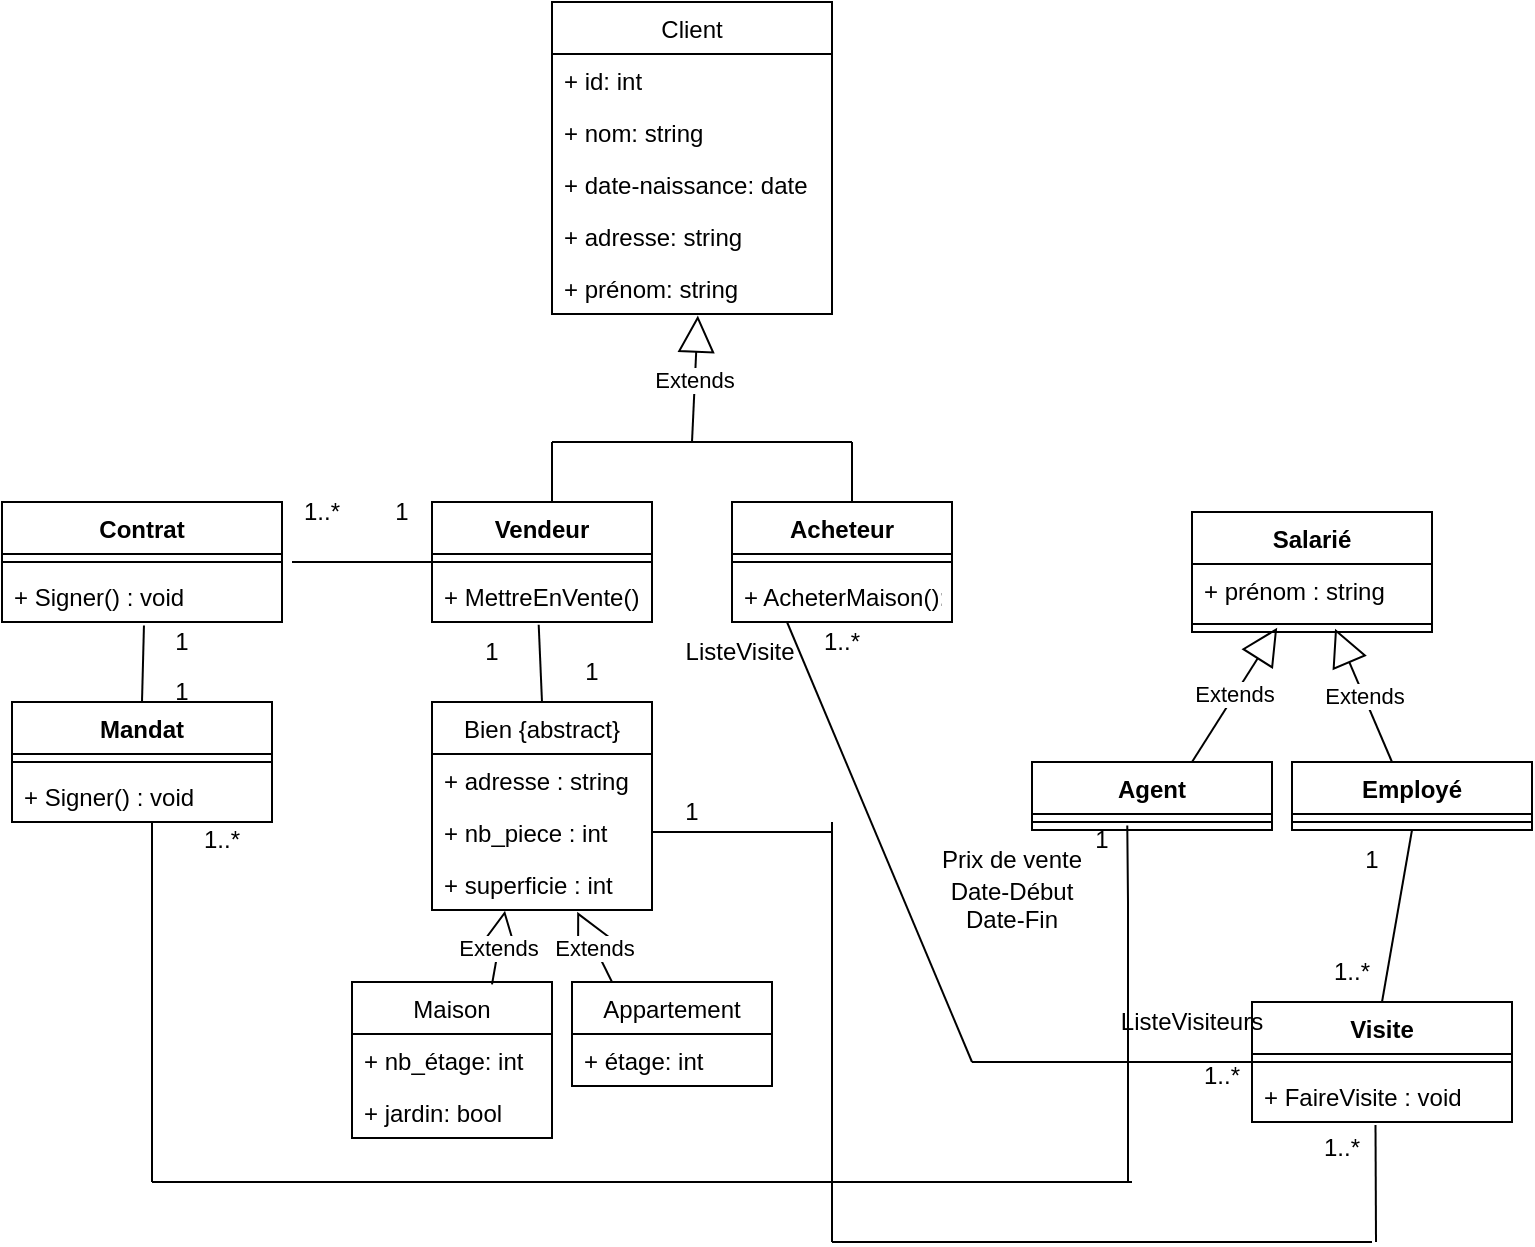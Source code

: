 <mxfile version="20.3.0" type="device"><diagram id="uWt1zZZj_O50137ibdoh" name="Page-1"><mxGraphModel dx="754" dy="570" grid="1" gridSize="10" guides="1" tooltips="1" connect="1" arrows="1" fold="1" page="1" pageScale="1" pageWidth="827" pageHeight="1169" math="0" shadow="0"><root><mxCell id="0"/><mxCell id="1" parent="0"/><mxCell id="47hD9W8ysbI3RkLxD7LJ-1" value="Client" style="swimlane;fontStyle=0;childLayout=stackLayout;horizontal=1;startSize=26;fillColor=none;horizontalStack=0;resizeParent=1;resizeParentMax=0;resizeLast=0;collapsible=1;marginBottom=0;" vertex="1" parent="1"><mxGeometry x="330" y="260" width="140" height="156" as="geometry"><mxRectangle x="330" y="260" width="70" height="30" as="alternateBounds"/></mxGeometry></mxCell><mxCell id="47hD9W8ysbI3RkLxD7LJ-2" value="+ id: int" style="text;strokeColor=none;fillColor=none;align=left;verticalAlign=top;spacingLeft=4;spacingRight=4;overflow=hidden;rotatable=0;points=[[0,0.5],[1,0.5]];portConstraint=eastwest;" vertex="1" parent="47hD9W8ysbI3RkLxD7LJ-1"><mxGeometry y="26" width="140" height="26" as="geometry"/></mxCell><mxCell id="47hD9W8ysbI3RkLxD7LJ-3" value="+ nom: string" style="text;strokeColor=none;fillColor=none;align=left;verticalAlign=top;spacingLeft=4;spacingRight=4;overflow=hidden;rotatable=0;points=[[0,0.5],[1,0.5]];portConstraint=eastwest;" vertex="1" parent="47hD9W8ysbI3RkLxD7LJ-1"><mxGeometry y="52" width="140" height="26" as="geometry"/></mxCell><mxCell id="47hD9W8ysbI3RkLxD7LJ-5" value="+ date-naissance: date" style="text;strokeColor=none;fillColor=none;align=left;verticalAlign=top;spacingLeft=4;spacingRight=4;overflow=hidden;rotatable=0;points=[[0,0.5],[1,0.5]];portConstraint=eastwest;" vertex="1" parent="47hD9W8ysbI3RkLxD7LJ-1"><mxGeometry y="78" width="140" height="26" as="geometry"/></mxCell><mxCell id="47hD9W8ysbI3RkLxD7LJ-6" value="+ adresse: string" style="text;strokeColor=none;fillColor=none;align=left;verticalAlign=top;spacingLeft=4;spacingRight=4;overflow=hidden;rotatable=0;points=[[0,0.5],[1,0.5]];portConstraint=eastwest;" vertex="1" parent="47hD9W8ysbI3RkLxD7LJ-1"><mxGeometry y="104" width="140" height="26" as="geometry"/></mxCell><mxCell id="47hD9W8ysbI3RkLxD7LJ-4" value="+ prénom: string" style="text;strokeColor=none;fillColor=none;align=left;verticalAlign=top;spacingLeft=4;spacingRight=4;overflow=hidden;rotatable=0;points=[[0,0.5],[1,0.5]];portConstraint=eastwest;" vertex="1" parent="47hD9W8ysbI3RkLxD7LJ-1"><mxGeometry y="130" width="140" height="26" as="geometry"/></mxCell><mxCell id="47hD9W8ysbI3RkLxD7LJ-7" value="Extends" style="endArrow=block;endSize=16;endFill=0;html=1;rounded=0;entryX=0.521;entryY=1.03;entryDx=0;entryDy=0;entryPerimeter=0;" edge="1" parent="1" target="47hD9W8ysbI3RkLxD7LJ-4"><mxGeometry width="160" relative="1" as="geometry"><mxPoint x="400" y="480" as="sourcePoint"/><mxPoint x="490" y="390" as="targetPoint"/></mxGeometry></mxCell><mxCell id="47hD9W8ysbI3RkLxD7LJ-8" value="" style="endArrow=none;html=1;rounded=0;" edge="1" parent="1"><mxGeometry width="50" height="50" relative="1" as="geometry"><mxPoint x="330" y="480" as="sourcePoint"/><mxPoint x="480" y="480" as="targetPoint"/><Array as="points"><mxPoint x="400" y="480"/></Array></mxGeometry></mxCell><mxCell id="47hD9W8ysbI3RkLxD7LJ-9" value="" style="endArrow=none;html=1;rounded=0;" edge="1" parent="1"><mxGeometry width="50" height="50" relative="1" as="geometry"><mxPoint x="330" y="510" as="sourcePoint"/><mxPoint x="330" y="480" as="targetPoint"/></mxGeometry></mxCell><mxCell id="47hD9W8ysbI3RkLxD7LJ-10" value="" style="endArrow=none;html=1;rounded=0;" edge="1" parent="1"><mxGeometry width="50" height="50" relative="1" as="geometry"><mxPoint x="480" y="510" as="sourcePoint"/><mxPoint x="480" y="480" as="targetPoint"/></mxGeometry></mxCell><mxCell id="47hD9W8ysbI3RkLxD7LJ-19" value="Vendeur" style="swimlane;fontStyle=1;align=center;verticalAlign=top;childLayout=stackLayout;horizontal=1;startSize=26;horizontalStack=0;resizeParent=1;resizeParentMax=0;resizeLast=0;collapsible=1;marginBottom=0;" vertex="1" parent="1"><mxGeometry x="270" y="510" width="110" height="60" as="geometry"/></mxCell><mxCell id="47hD9W8ysbI3RkLxD7LJ-21" value="" style="line;strokeWidth=1;fillColor=none;align=left;verticalAlign=middle;spacingTop=-1;spacingLeft=3;spacingRight=3;rotatable=0;labelPosition=right;points=[];portConstraint=eastwest;strokeColor=inherit;" vertex="1" parent="47hD9W8ysbI3RkLxD7LJ-19"><mxGeometry y="26" width="110" height="8" as="geometry"/></mxCell><mxCell id="47hD9W8ysbI3RkLxD7LJ-22" value="+ MettreEnVente() : void" style="text;strokeColor=none;fillColor=none;align=left;verticalAlign=top;spacingLeft=4;spacingRight=4;overflow=hidden;rotatable=0;points=[[0,0.5],[1,0.5]];portConstraint=eastwest;" vertex="1" parent="47hD9W8ysbI3RkLxD7LJ-19"><mxGeometry y="34" width="110" height="26" as="geometry"/></mxCell><mxCell id="47hD9W8ysbI3RkLxD7LJ-23" value="Acheteur" style="swimlane;fontStyle=1;align=center;verticalAlign=top;childLayout=stackLayout;horizontal=1;startSize=26;horizontalStack=0;resizeParent=1;resizeParentMax=0;resizeLast=0;collapsible=1;marginBottom=0;" vertex="1" parent="1"><mxGeometry x="420" y="510" width="110" height="60" as="geometry"/></mxCell><mxCell id="47hD9W8ysbI3RkLxD7LJ-24" value="" style="line;strokeWidth=1;fillColor=none;align=left;verticalAlign=middle;spacingTop=-1;spacingLeft=3;spacingRight=3;rotatable=0;labelPosition=right;points=[];portConstraint=eastwest;strokeColor=inherit;" vertex="1" parent="47hD9W8ysbI3RkLxD7LJ-23"><mxGeometry y="26" width="110" height="8" as="geometry"/></mxCell><mxCell id="47hD9W8ysbI3RkLxD7LJ-25" value="+ AcheterMaison():void" style="text;strokeColor=none;fillColor=none;align=left;verticalAlign=top;spacingLeft=4;spacingRight=4;overflow=hidden;rotatable=0;points=[[0,0.5],[1,0.5]];portConstraint=eastwest;" vertex="1" parent="47hD9W8ysbI3RkLxD7LJ-23"><mxGeometry y="34" width="110" height="26" as="geometry"/></mxCell><mxCell id="47hD9W8ysbI3RkLxD7LJ-29" value="" style="endArrow=none;html=1;rounded=0;entryX=0.485;entryY=1.054;entryDx=0;entryDy=0;entryPerimeter=0;" edge="1" parent="1" target="47hD9W8ysbI3RkLxD7LJ-22"><mxGeometry width="50" height="50" relative="1" as="geometry"><mxPoint x="325" y="610" as="sourcePoint"/><mxPoint x="400" y="560" as="targetPoint"/></mxGeometry></mxCell><mxCell id="47hD9W8ysbI3RkLxD7LJ-30" value="Bien {abstract}" style="swimlane;fontStyle=0;childLayout=stackLayout;horizontal=1;startSize=26;fillColor=none;horizontalStack=0;resizeParent=1;resizeParentMax=0;resizeLast=0;collapsible=1;marginBottom=0;" vertex="1" parent="1"><mxGeometry x="270" y="610" width="110" height="104" as="geometry"/></mxCell><mxCell id="47hD9W8ysbI3RkLxD7LJ-31" value="+ adresse : string" style="text;strokeColor=none;fillColor=none;align=left;verticalAlign=top;spacingLeft=4;spacingRight=4;overflow=hidden;rotatable=0;points=[[0,0.5],[1,0.5]];portConstraint=eastwest;" vertex="1" parent="47hD9W8ysbI3RkLxD7LJ-30"><mxGeometry y="26" width="110" height="26" as="geometry"/></mxCell><mxCell id="47hD9W8ysbI3RkLxD7LJ-79" value="+ nb_piece : int" style="text;strokeColor=none;fillColor=none;align=left;verticalAlign=top;spacingLeft=4;spacingRight=4;overflow=hidden;rotatable=0;points=[[0,0.5],[1,0.5]];portConstraint=eastwest;" vertex="1" parent="47hD9W8ysbI3RkLxD7LJ-30"><mxGeometry y="52" width="110" height="26" as="geometry"/></mxCell><mxCell id="47hD9W8ysbI3RkLxD7LJ-32" value="+ superficie : int" style="text;strokeColor=none;fillColor=none;align=left;verticalAlign=top;spacingLeft=4;spacingRight=4;overflow=hidden;rotatable=0;points=[[0,0.5],[1,0.5]];portConstraint=eastwest;" vertex="1" parent="47hD9W8ysbI3RkLxD7LJ-30"><mxGeometry y="78" width="110" height="26" as="geometry"/></mxCell><mxCell id="47hD9W8ysbI3RkLxD7LJ-35" value="" style="endArrow=none;html=1;rounded=0;entryX=0;entryY=0.5;entryDx=0;entryDy=0;entryPerimeter=0;" edge="1" parent="1" target="47hD9W8ysbI3RkLxD7LJ-21"><mxGeometry width="50" height="50" relative="1" as="geometry"><mxPoint x="200" y="540" as="sourcePoint"/><mxPoint x="240" y="520" as="targetPoint"/></mxGeometry></mxCell><mxCell id="47hD9W8ysbI3RkLxD7LJ-40" value="Mandat" style="swimlane;fontStyle=1;align=center;verticalAlign=top;childLayout=stackLayout;horizontal=1;startSize=26;horizontalStack=0;resizeParent=1;resizeParentMax=0;resizeLast=0;collapsible=1;marginBottom=0;" vertex="1" parent="1"><mxGeometry x="60" y="610" width="130" height="60" as="geometry"/></mxCell><mxCell id="47hD9W8ysbI3RkLxD7LJ-42" value="" style="line;strokeWidth=1;fillColor=none;align=left;verticalAlign=middle;spacingTop=-1;spacingLeft=3;spacingRight=3;rotatable=0;labelPosition=right;points=[];portConstraint=eastwest;strokeColor=inherit;" vertex="1" parent="47hD9W8ysbI3RkLxD7LJ-40"><mxGeometry y="26" width="130" height="8" as="geometry"/></mxCell><mxCell id="47hD9W8ysbI3RkLxD7LJ-43" value="+ Signer() : void" style="text;strokeColor=none;fillColor=none;align=left;verticalAlign=top;spacingLeft=4;spacingRight=4;overflow=hidden;rotatable=0;points=[[0,0.5],[1,0.5]];portConstraint=eastwest;" vertex="1" parent="47hD9W8ysbI3RkLxD7LJ-40"><mxGeometry y="34" width="130" height="26" as="geometry"/></mxCell><mxCell id="47hD9W8ysbI3RkLxD7LJ-44" value="Extends" style="endArrow=block;endSize=16;endFill=0;html=1;rounded=0;entryX=0.332;entryY=1.015;entryDx=0;entryDy=0;entryPerimeter=0;" edge="1" parent="1" target="47hD9W8ysbI3RkLxD7LJ-32"><mxGeometry width="160" relative="1" as="geometry"><mxPoint x="300" y="751.22" as="sourcePoint"/><mxPoint x="302.94" y="688" as="targetPoint"/></mxGeometry></mxCell><mxCell id="47hD9W8ysbI3RkLxD7LJ-45" value="Extends" style="endArrow=block;endSize=16;endFill=0;html=1;rounded=0;entryX=0.66;entryY=1.036;entryDx=0;entryDy=0;entryPerimeter=0;" edge="1" parent="1" target="47hD9W8ysbI3RkLxD7LJ-32"><mxGeometry width="160" relative="1" as="geometry"><mxPoint x="360" y="750" as="sourcePoint"/><mxPoint x="352.94" y="700" as="targetPoint"/></mxGeometry></mxCell><mxCell id="47hD9W8ysbI3RkLxD7LJ-46" value="Maison" style="swimlane;fontStyle=0;childLayout=stackLayout;horizontal=1;startSize=26;fillColor=none;horizontalStack=0;resizeParent=1;resizeParentMax=0;resizeLast=0;collapsible=1;marginBottom=0;" vertex="1" parent="1"><mxGeometry x="230" y="750" width="100" height="78" as="geometry"/></mxCell><mxCell id="47hD9W8ysbI3RkLxD7LJ-90" value="+ nb_étage: int" style="text;strokeColor=none;fillColor=none;align=left;verticalAlign=top;spacingLeft=4;spacingRight=4;overflow=hidden;rotatable=0;points=[[0,0.5],[1,0.5]];portConstraint=eastwest;" vertex="1" parent="47hD9W8ysbI3RkLxD7LJ-46"><mxGeometry y="26" width="100" height="26" as="geometry"/></mxCell><mxCell id="47hD9W8ysbI3RkLxD7LJ-91" value="+ jardin: bool" style="text;strokeColor=none;fillColor=none;align=left;verticalAlign=top;spacingLeft=4;spacingRight=4;overflow=hidden;rotatable=0;points=[[0,0.5],[1,0.5]];portConstraint=eastwest;" vertex="1" parent="47hD9W8ysbI3RkLxD7LJ-46"><mxGeometry y="52" width="100" height="26" as="geometry"/></mxCell><mxCell id="47hD9W8ysbI3RkLxD7LJ-50" value="Appartement" style="swimlane;fontStyle=0;childLayout=stackLayout;horizontal=1;startSize=26;fillColor=none;horizontalStack=0;resizeParent=1;resizeParentMax=0;resizeLast=0;collapsible=1;marginBottom=0;" vertex="1" parent="1"><mxGeometry x="340" y="750" width="100" height="52" as="geometry"/></mxCell><mxCell id="47hD9W8ysbI3RkLxD7LJ-89" value="+ étage: int" style="text;strokeColor=none;fillColor=none;align=left;verticalAlign=top;spacingLeft=4;spacingRight=4;overflow=hidden;rotatable=0;points=[[0,0.5],[1,0.5]];portConstraint=eastwest;" vertex="1" parent="47hD9W8ysbI3RkLxD7LJ-50"><mxGeometry y="26" width="100" height="26" as="geometry"/></mxCell><mxCell id="47hD9W8ysbI3RkLxD7LJ-51" value="1..*" style="text;html=1;strokeColor=none;fillColor=none;align=center;verticalAlign=middle;whiteSpace=wrap;rounded=0;" vertex="1" parent="1"><mxGeometry x="200" y="510" width="30" height="10" as="geometry"/></mxCell><mxCell id="47hD9W8ysbI3RkLxD7LJ-56" value="Contrat" style="swimlane;fontStyle=1;align=center;verticalAlign=top;childLayout=stackLayout;horizontal=1;startSize=26;horizontalStack=0;resizeParent=1;resizeParentMax=0;resizeLast=0;collapsible=1;marginBottom=0;" vertex="1" parent="1"><mxGeometry x="55" y="510" width="140" height="60" as="geometry"/></mxCell><mxCell id="47hD9W8ysbI3RkLxD7LJ-58" value="" style="line;strokeWidth=1;fillColor=none;align=left;verticalAlign=middle;spacingTop=-1;spacingLeft=3;spacingRight=3;rotatable=0;labelPosition=right;points=[];portConstraint=eastwest;strokeColor=inherit;" vertex="1" parent="47hD9W8ysbI3RkLxD7LJ-56"><mxGeometry y="26" width="140" height="8" as="geometry"/></mxCell><mxCell id="47hD9W8ysbI3RkLxD7LJ-59" value="+ Signer() : void" style="text;strokeColor=none;fillColor=none;align=left;verticalAlign=top;spacingLeft=4;spacingRight=4;overflow=hidden;rotatable=0;points=[[0,0.5],[1,0.5]];portConstraint=eastwest;" vertex="1" parent="47hD9W8ysbI3RkLxD7LJ-56"><mxGeometry y="34" width="140" height="26" as="geometry"/></mxCell><mxCell id="47hD9W8ysbI3RkLxD7LJ-60" value="" style="endArrow=none;html=1;rounded=0;entryX=0.507;entryY=1.066;entryDx=0;entryDy=0;entryPerimeter=0;exitX=0.5;exitY=0;exitDx=0;exitDy=0;" edge="1" parent="1" source="47hD9W8ysbI3RkLxD7LJ-40" target="47hD9W8ysbI3RkLxD7LJ-59"><mxGeometry width="50" height="50" relative="1" as="geometry"><mxPoint x="300" y="640" as="sourcePoint"/><mxPoint x="350" y="590" as="targetPoint"/></mxGeometry></mxCell><mxCell id="47hD9W8ysbI3RkLxD7LJ-61" value="1" style="text;html=1;strokeColor=none;fillColor=none;align=center;verticalAlign=middle;whiteSpace=wrap;rounded=0;" vertex="1" parent="1"><mxGeometry x="240" y="510" width="30" height="10" as="geometry"/></mxCell><mxCell id="47hD9W8ysbI3RkLxD7LJ-62" value="1" style="text;html=1;strokeColor=none;fillColor=none;align=center;verticalAlign=middle;whiteSpace=wrap;rounded=0;" vertex="1" parent="1"><mxGeometry x="130" y="575" width="30" height="10" as="geometry"/></mxCell><mxCell id="47hD9W8ysbI3RkLxD7LJ-63" value="1" style="text;html=1;strokeColor=none;fillColor=none;align=center;verticalAlign=middle;whiteSpace=wrap;rounded=0;" vertex="1" parent="1"><mxGeometry x="130" y="600" width="30" height="10" as="geometry"/></mxCell><mxCell id="47hD9W8ysbI3RkLxD7LJ-68" value="Salarié" style="swimlane;fontStyle=1;align=center;verticalAlign=top;childLayout=stackLayout;horizontal=1;startSize=26;horizontalStack=0;resizeParent=1;resizeParentMax=0;resizeLast=0;collapsible=1;marginBottom=0;" vertex="1" parent="1"><mxGeometry x="650" y="515" width="120" height="60" as="geometry"/></mxCell><mxCell id="47hD9W8ysbI3RkLxD7LJ-69" value="+ prénom : string" style="text;strokeColor=none;fillColor=none;align=left;verticalAlign=top;spacingLeft=4;spacingRight=4;overflow=hidden;rotatable=0;points=[[0,0.5],[1,0.5]];portConstraint=eastwest;" vertex="1" parent="47hD9W8ysbI3RkLxD7LJ-68"><mxGeometry y="26" width="120" height="26" as="geometry"/></mxCell><mxCell id="47hD9W8ysbI3RkLxD7LJ-70" value="" style="line;strokeWidth=1;fillColor=none;align=left;verticalAlign=middle;spacingTop=-1;spacingLeft=3;spacingRight=3;rotatable=0;labelPosition=right;points=[];portConstraint=eastwest;strokeColor=inherit;" vertex="1" parent="47hD9W8ysbI3RkLxD7LJ-68"><mxGeometry y="52" width="120" height="8" as="geometry"/></mxCell><mxCell id="47hD9W8ysbI3RkLxD7LJ-72" value="Extends" style="endArrow=block;endSize=16;endFill=0;html=1;rounded=0;entryX=0.355;entryY=0.729;entryDx=0;entryDy=0;entryPerimeter=0;" edge="1" parent="1" target="47hD9W8ysbI3RkLxD7LJ-70"><mxGeometry width="160" relative="1" as="geometry"><mxPoint x="650" y="640" as="sourcePoint"/><mxPoint x="690" y="580" as="targetPoint"/></mxGeometry></mxCell><mxCell id="47hD9W8ysbI3RkLxD7LJ-73" value="Extends" style="endArrow=block;endSize=16;endFill=0;html=1;rounded=0;entryX=0.596;entryY=0.799;entryDx=0;entryDy=0;entryPerimeter=0;" edge="1" parent="1" target="47hD9W8ysbI3RkLxD7LJ-70"><mxGeometry width="160" relative="1" as="geometry"><mxPoint x="750" y="640" as="sourcePoint"/><mxPoint x="700" y="590" as="targetPoint"/></mxGeometry></mxCell><mxCell id="47hD9W8ysbI3RkLxD7LJ-74" value="Agent" style="swimlane;fontStyle=1;align=center;verticalAlign=top;childLayout=stackLayout;horizontal=1;startSize=26;horizontalStack=0;resizeParent=1;resizeParentMax=0;resizeLast=0;collapsible=1;marginBottom=0;" vertex="1" parent="1"><mxGeometry x="570" y="640" width="120" height="34" as="geometry"/></mxCell><mxCell id="47hD9W8ysbI3RkLxD7LJ-76" value="" style="line;strokeWidth=1;fillColor=none;align=left;verticalAlign=middle;spacingTop=-1;spacingLeft=3;spacingRight=3;rotatable=0;labelPosition=right;points=[];portConstraint=eastwest;strokeColor=inherit;" vertex="1" parent="47hD9W8ysbI3RkLxD7LJ-74"><mxGeometry y="26" width="120" height="8" as="geometry"/></mxCell><mxCell id="47hD9W8ysbI3RkLxD7LJ-77" value="Employé" style="swimlane;fontStyle=1;align=center;verticalAlign=top;childLayout=stackLayout;horizontal=1;startSize=26;horizontalStack=0;resizeParent=1;resizeParentMax=0;resizeLast=0;collapsible=1;marginBottom=0;" vertex="1" parent="1"><mxGeometry x="700" y="640" width="120" height="34" as="geometry"/></mxCell><mxCell id="47hD9W8ysbI3RkLxD7LJ-78" value="" style="line;strokeWidth=1;fillColor=none;align=left;verticalAlign=middle;spacingTop=-1;spacingLeft=3;spacingRight=3;rotatable=0;labelPosition=right;points=[];portConstraint=eastwest;strokeColor=inherit;" vertex="1" parent="47hD9W8ysbI3RkLxD7LJ-77"><mxGeometry y="26" width="120" height="8" as="geometry"/></mxCell><mxCell id="47hD9W8ysbI3RkLxD7LJ-80" value="" style="endArrow=none;html=1;rounded=0;entryX=0.397;entryY=0.717;entryDx=0;entryDy=0;entryPerimeter=0;" edge="1" parent="1" target="47hD9W8ysbI3RkLxD7LJ-76"><mxGeometry width="50" height="50" relative="1" as="geometry"><mxPoint x="618" y="850" as="sourcePoint"/><mxPoint x="520" y="650" as="targetPoint"/><Array as="points"><mxPoint x="618" y="710"/></Array></mxGeometry></mxCell><mxCell id="47hD9W8ysbI3RkLxD7LJ-81" value="1" style="text;html=1;strokeColor=none;fillColor=none;align=center;verticalAlign=middle;whiteSpace=wrap;rounded=0;" vertex="1" parent="1"><mxGeometry x="590" y="674" width="30" height="10" as="geometry"/></mxCell><mxCell id="47hD9W8ysbI3RkLxD7LJ-82" value="1..*" style="text;html=1;strokeColor=none;fillColor=none;align=center;verticalAlign=middle;whiteSpace=wrap;rounded=0;" vertex="1" parent="1"><mxGeometry x="150" y="674" width="30" height="10" as="geometry"/></mxCell><mxCell id="47hD9W8ysbI3RkLxD7LJ-84" value="Prix de vente" style="text;html=1;strokeColor=none;fillColor=none;align=center;verticalAlign=middle;whiteSpace=wrap;rounded=0;" vertex="1" parent="1"><mxGeometry x="520" y="674" width="80" height="30" as="geometry"/></mxCell><mxCell id="47hD9W8ysbI3RkLxD7LJ-86" value="" style="endArrow=none;html=1;rounded=0;" edge="1" parent="1"><mxGeometry width="50" height="50" relative="1" as="geometry"><mxPoint x="130" y="850" as="sourcePoint"/><mxPoint x="130" y="670" as="targetPoint"/></mxGeometry></mxCell><mxCell id="47hD9W8ysbI3RkLxD7LJ-87" value="" style="endArrow=none;html=1;rounded=0;" edge="1" parent="1"><mxGeometry width="50" height="50" relative="1" as="geometry"><mxPoint x="130" y="850" as="sourcePoint"/><mxPoint x="620" y="850" as="targetPoint"/></mxGeometry></mxCell><mxCell id="47hD9W8ysbI3RkLxD7LJ-92" value="Date-Début" style="text;html=1;strokeColor=none;fillColor=none;align=center;verticalAlign=middle;whiteSpace=wrap;rounded=0;" vertex="1" parent="1"><mxGeometry x="520" y="690" width="80" height="30" as="geometry"/></mxCell><mxCell id="47hD9W8ysbI3RkLxD7LJ-93" value="Date-Fin" style="text;html=1;strokeColor=none;fillColor=none;align=center;verticalAlign=middle;whiteSpace=wrap;rounded=0;" vertex="1" parent="1"><mxGeometry x="520" y="704" width="80" height="30" as="geometry"/></mxCell><mxCell id="47hD9W8ysbI3RkLxD7LJ-94" value="1" style="text;html=1;strokeColor=none;fillColor=none;align=center;verticalAlign=middle;whiteSpace=wrap;rounded=0;" vertex="1" parent="1"><mxGeometry x="280" y="575" width="40" height="20" as="geometry"/></mxCell><mxCell id="47hD9W8ysbI3RkLxD7LJ-95" value="1" style="text;html=1;strokeColor=none;fillColor=none;align=center;verticalAlign=middle;whiteSpace=wrap;rounded=0;" vertex="1" parent="1"><mxGeometry x="330" y="585" width="40" height="20" as="geometry"/></mxCell><mxCell id="47hD9W8ysbI3RkLxD7LJ-96" value="Visite" style="swimlane;fontStyle=1;align=center;verticalAlign=top;childLayout=stackLayout;horizontal=1;startSize=26;horizontalStack=0;resizeParent=1;resizeParentMax=0;resizeLast=0;collapsible=1;marginBottom=0;" vertex="1" parent="1"><mxGeometry x="680" y="760" width="130" height="60" as="geometry"/></mxCell><mxCell id="47hD9W8ysbI3RkLxD7LJ-98" value="" style="line;strokeWidth=1;fillColor=none;align=left;verticalAlign=middle;spacingTop=-1;spacingLeft=3;spacingRight=3;rotatable=0;labelPosition=right;points=[];portConstraint=eastwest;strokeColor=inherit;" vertex="1" parent="47hD9W8ysbI3RkLxD7LJ-96"><mxGeometry y="26" width="130" height="8" as="geometry"/></mxCell><mxCell id="47hD9W8ysbI3RkLxD7LJ-99" value="+ FaireVisite : void" style="text;strokeColor=none;fillColor=none;align=left;verticalAlign=top;spacingLeft=4;spacingRight=4;overflow=hidden;rotatable=0;points=[[0,0.5],[1,0.5]];portConstraint=eastwest;" vertex="1" parent="47hD9W8ysbI3RkLxD7LJ-96"><mxGeometry y="34" width="130" height="26" as="geometry"/></mxCell><mxCell id="47hD9W8ysbI3RkLxD7LJ-100" value="" style="endArrow=none;html=1;rounded=0;entryX=0.5;entryY=1;entryDx=0;entryDy=0;exitX=0.5;exitY=0;exitDx=0;exitDy=0;" edge="1" parent="1" source="47hD9W8ysbI3RkLxD7LJ-96" target="47hD9W8ysbI3RkLxD7LJ-77"><mxGeometry width="50" height="50" relative="1" as="geometry"><mxPoint x="600" y="620" as="sourcePoint"/><mxPoint x="650" y="570" as="targetPoint"/></mxGeometry></mxCell><mxCell id="47hD9W8ysbI3RkLxD7LJ-101" value="1" style="text;html=1;strokeColor=none;fillColor=none;align=center;verticalAlign=middle;whiteSpace=wrap;rounded=0;" vertex="1" parent="1"><mxGeometry x="710" y="674" width="60" height="30" as="geometry"/></mxCell><mxCell id="47hD9W8ysbI3RkLxD7LJ-102" value="1..*" style="text;html=1;strokeColor=none;fillColor=none;align=center;verticalAlign=middle;whiteSpace=wrap;rounded=0;" vertex="1" parent="1"><mxGeometry x="700" y="730" width="60" height="30" as="geometry"/></mxCell><mxCell id="47hD9W8ysbI3RkLxD7LJ-103" value="" style="endArrow=none;html=1;rounded=0;entryX=0.25;entryY=1;entryDx=0;entryDy=0;" edge="1" parent="1" target="47hD9W8ysbI3RkLxD7LJ-23"><mxGeometry width="50" height="50" relative="1" as="geometry"><mxPoint x="540" y="790" as="sourcePoint"/><mxPoint x="610" y="600" as="targetPoint"/></mxGeometry></mxCell><mxCell id="47hD9W8ysbI3RkLxD7LJ-105" value="" style="endArrow=none;html=1;rounded=0;exitX=0;exitY=0.5;exitDx=0;exitDy=0;exitPerimeter=0;" edge="1" parent="1" source="47hD9W8ysbI3RkLxD7LJ-98"><mxGeometry width="50" height="50" relative="1" as="geometry"><mxPoint x="560" y="650" as="sourcePoint"/><mxPoint x="540" y="790" as="targetPoint"/></mxGeometry></mxCell><mxCell id="47hD9W8ysbI3RkLxD7LJ-106" value="1..*" style="text;html=1;strokeColor=none;fillColor=none;align=center;verticalAlign=middle;whiteSpace=wrap;rounded=0;" vertex="1" parent="1"><mxGeometry x="460" y="575" width="30" height="10" as="geometry"/></mxCell><mxCell id="47hD9W8ysbI3RkLxD7LJ-107" value="1..*" style="text;html=1;strokeColor=none;fillColor=none;align=center;verticalAlign=middle;whiteSpace=wrap;rounded=0;" vertex="1" parent="1"><mxGeometry x="650" y="792" width="30" height="10" as="geometry"/></mxCell><mxCell id="47hD9W8ysbI3RkLxD7LJ-108" value="ListeVisite" style="text;html=1;strokeColor=none;fillColor=none;align=center;verticalAlign=middle;whiteSpace=wrap;rounded=0;" vertex="1" parent="1"><mxGeometry x="414" y="575" width="20" height="20" as="geometry"/></mxCell><mxCell id="47hD9W8ysbI3RkLxD7LJ-109" value="ListeVisiteurs" style="text;html=1;strokeColor=none;fillColor=none;align=center;verticalAlign=middle;whiteSpace=wrap;rounded=0;" vertex="1" parent="1"><mxGeometry x="640" y="760" width="20" height="20" as="geometry"/></mxCell><mxCell id="47hD9W8ysbI3RkLxD7LJ-111" value="" style="endArrow=none;html=1;rounded=0;exitX=1;exitY=0.5;exitDx=0;exitDy=0;" edge="1" parent="1" source="47hD9W8ysbI3RkLxD7LJ-79"><mxGeometry width="50" height="50" relative="1" as="geometry"><mxPoint x="140" y="860.0" as="sourcePoint"/><mxPoint x="470" y="675" as="targetPoint"/></mxGeometry></mxCell><mxCell id="47hD9W8ysbI3RkLxD7LJ-112" value="" style="endArrow=none;html=1;rounded=0;" edge="1" parent="1"><mxGeometry width="50" height="50" relative="1" as="geometry"><mxPoint x="470" y="670" as="sourcePoint"/><mxPoint x="470" y="880" as="targetPoint"/></mxGeometry></mxCell><mxCell id="47hD9W8ysbI3RkLxD7LJ-113" value="" style="endArrow=none;html=1;rounded=0;entryX=0.475;entryY=1.058;entryDx=0;entryDy=0;entryPerimeter=0;" edge="1" parent="1" target="47hD9W8ysbI3RkLxD7LJ-99"><mxGeometry width="50" height="50" relative="1" as="geometry"><mxPoint x="742" y="880" as="sourcePoint"/><mxPoint x="690" y="850" as="targetPoint"/></mxGeometry></mxCell><mxCell id="47hD9W8ysbI3RkLxD7LJ-115" value="" style="endArrow=none;html=1;rounded=0;" edge="1" parent="1"><mxGeometry width="50" height="50" relative="1" as="geometry"><mxPoint x="470" y="880" as="sourcePoint"/><mxPoint x="740" y="880" as="targetPoint"/></mxGeometry></mxCell><mxCell id="47hD9W8ysbI3RkLxD7LJ-116" value="1" style="text;html=1;strokeColor=none;fillColor=none;align=center;verticalAlign=middle;whiteSpace=wrap;rounded=0;" vertex="1" parent="1"><mxGeometry x="385" y="660" width="30" height="10" as="geometry"/></mxCell><mxCell id="47hD9W8ysbI3RkLxD7LJ-117" value="1..*" style="text;html=1;strokeColor=none;fillColor=none;align=center;verticalAlign=middle;whiteSpace=wrap;rounded=0;" vertex="1" parent="1"><mxGeometry x="710" y="828" width="30" height="10" as="geometry"/></mxCell></root></mxGraphModel></diagram></mxfile>